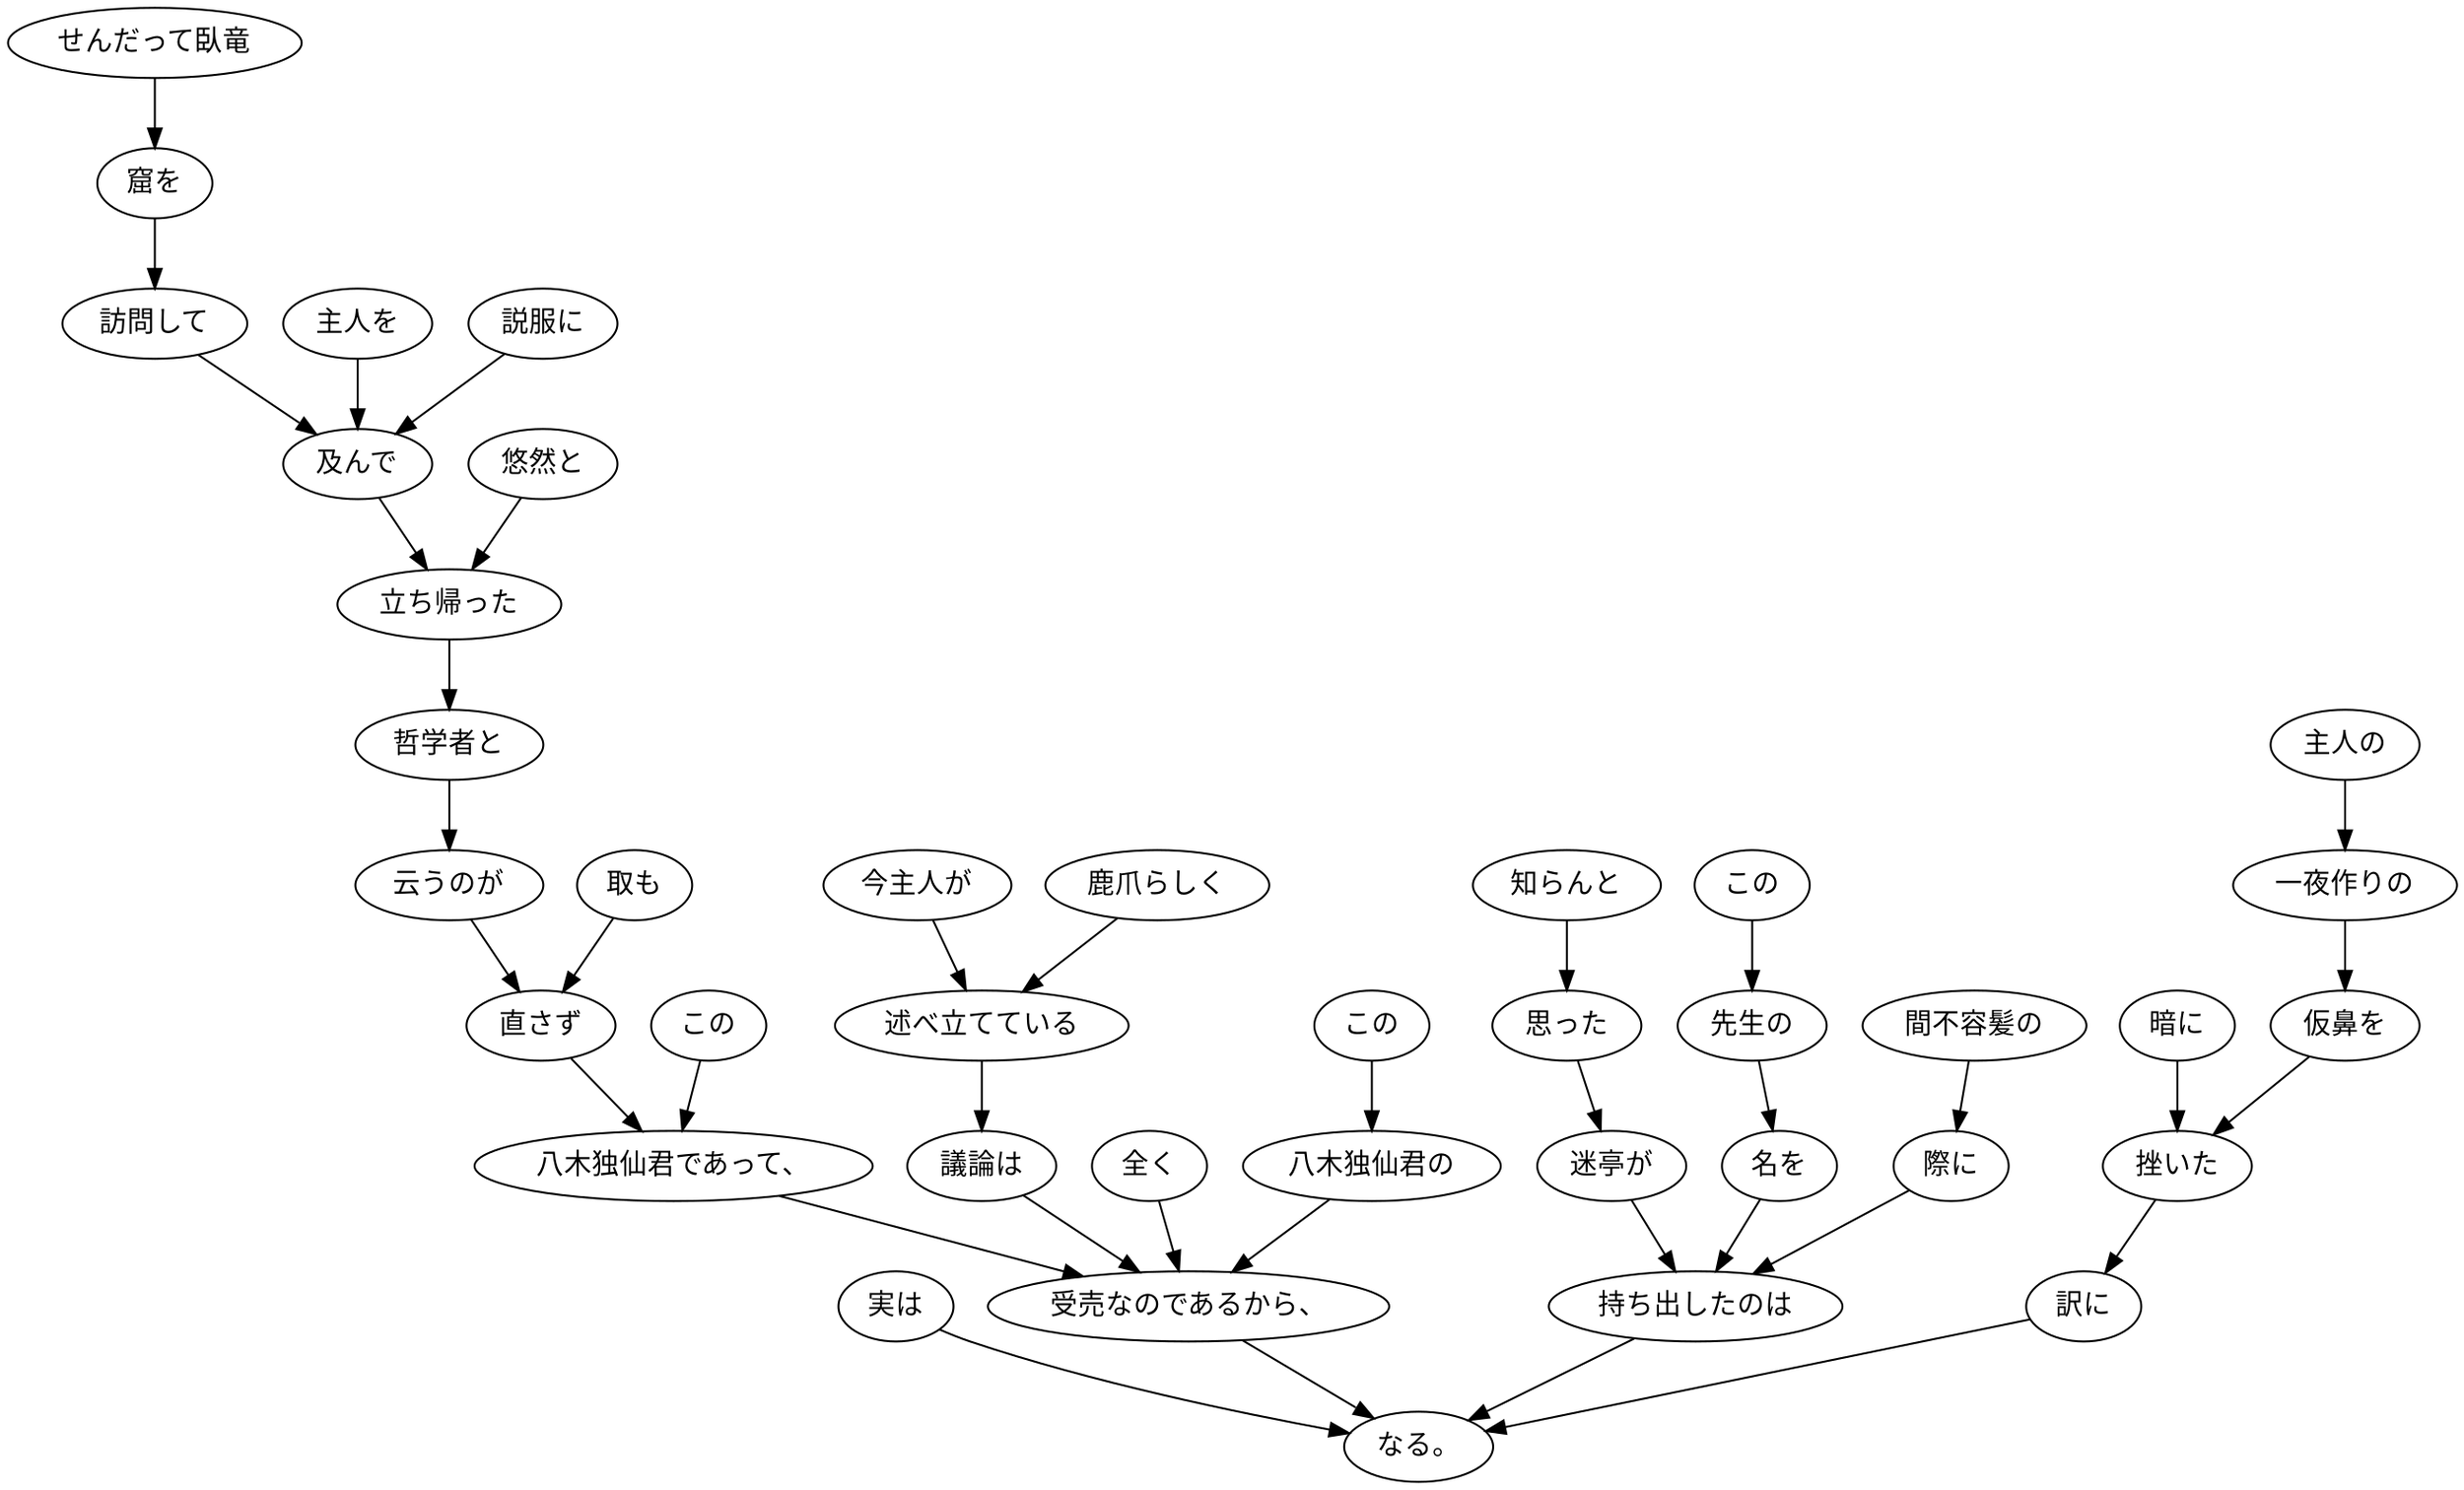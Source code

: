 digraph graph6071 {
	node0 [label="実は"];
	node1 [label="せんだって臥竜"];
	node2 [label="窟を"];
	node3 [label="訪問して"];
	node4 [label="主人を"];
	node5 [label="説服に"];
	node6 [label="及んで"];
	node7 [label="悠然と"];
	node8 [label="立ち帰った"];
	node9 [label="哲学者と"];
	node10 [label="云うのが"];
	node11 [label="取も"];
	node12 [label="直さず"];
	node13 [label="この"];
	node14 [label="八木独仙君であって、"];
	node15 [label="今主人が"];
	node16 [label="鹿爪らしく"];
	node17 [label="述べ立てている"];
	node18 [label="議論は"];
	node19 [label="全く"];
	node20 [label="この"];
	node21 [label="八木独仙君の"];
	node22 [label="受売なのであるから、"];
	node23 [label="知らんと"];
	node24 [label="思った"];
	node25 [label="迷亭が"];
	node26 [label="この"];
	node27 [label="先生の"];
	node28 [label="名を"];
	node29 [label="間不容髪の"];
	node30 [label="際に"];
	node31 [label="持ち出したのは"];
	node32 [label="暗に"];
	node33 [label="主人の"];
	node34 [label="一夜作りの"];
	node35 [label="仮鼻を"];
	node36 [label="挫いた"];
	node37 [label="訳に"];
	node38 [label="なる。"];
	node0 -> node38;
	node1 -> node2;
	node2 -> node3;
	node3 -> node6;
	node4 -> node6;
	node5 -> node6;
	node6 -> node8;
	node7 -> node8;
	node8 -> node9;
	node9 -> node10;
	node10 -> node12;
	node11 -> node12;
	node12 -> node14;
	node13 -> node14;
	node14 -> node22;
	node15 -> node17;
	node16 -> node17;
	node17 -> node18;
	node18 -> node22;
	node19 -> node22;
	node20 -> node21;
	node21 -> node22;
	node22 -> node38;
	node23 -> node24;
	node24 -> node25;
	node25 -> node31;
	node26 -> node27;
	node27 -> node28;
	node28 -> node31;
	node29 -> node30;
	node30 -> node31;
	node31 -> node38;
	node32 -> node36;
	node33 -> node34;
	node34 -> node35;
	node35 -> node36;
	node36 -> node37;
	node37 -> node38;
}
